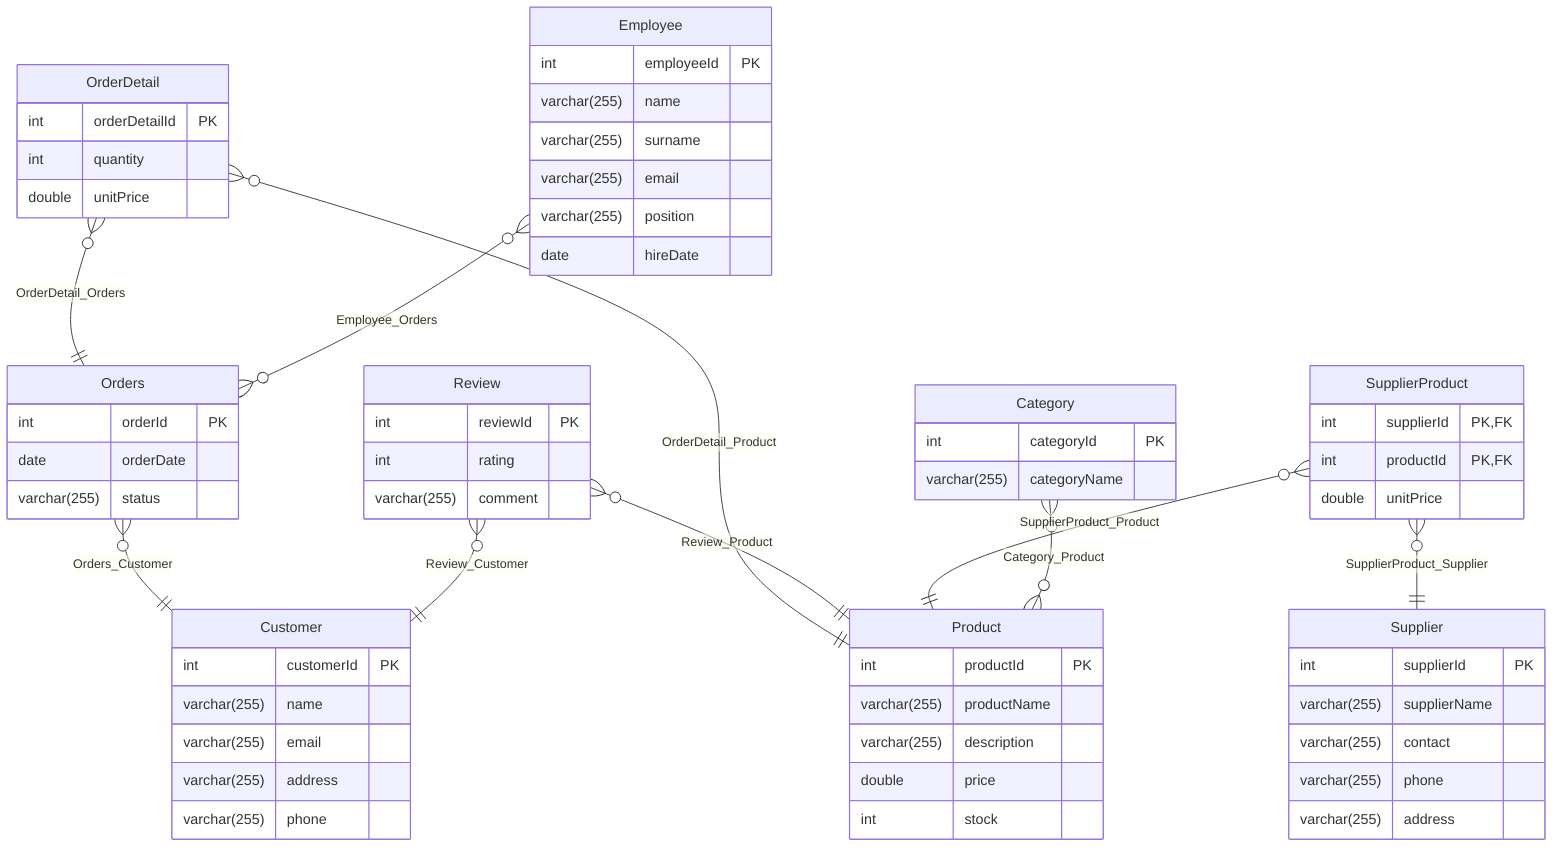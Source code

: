 erDiagram

    Customer {
        int customerId PK
        varchar(255) name
        varchar(255) email
        varchar(255) address
        varchar(255) phone
    }

    Orders {
        int orderId PK
        date orderDate
        varchar(255) status
    }

    Product {
        int productId PK
        varchar(255) productName
        varchar(255) description
        double price
        int stock
    }

    OrderDetail {
        int orderDetailId PK
        int quantity
        double unitPrice
    }

    Category {
        int categoryId PK
        varchar(255) categoryName
    }

    Review {
        int reviewId PK
        int rating
        varchar(255) comment
    }

    Supplier {
        int supplierId PK
        varchar(255) supplierName
        varchar(255) contact
        varchar(255) phone
        varchar(255) address
    }

    SupplierProduct {
        int supplierId PK, FK
        int productId PK, FK
        double unitPrice
    }

    Employee {
        int employeeId PK
        varchar(255) name
        varchar(255) surname
        varchar(255) email
        varchar(255) position
        date hireDate
    }

    Orders }o--|| Customer : "Orders_Customer"
    OrderDetail }o--|| Orders : "OrderDetail_Orders"
    OrderDetail }o--|| Product : "OrderDetail_Product"
    Review }o--|| Customer : "Review_Customer"
    Review }o--|| Product : "Review_Product"
    SupplierProduct }o--|| Supplier : "SupplierProduct_Supplier"
    SupplierProduct }o--|| Product : "SupplierProduct_Product"
    Category }o--o{ Product : "Category_Product"
    Employee }o--o{ Orders : "Employee_Orders"